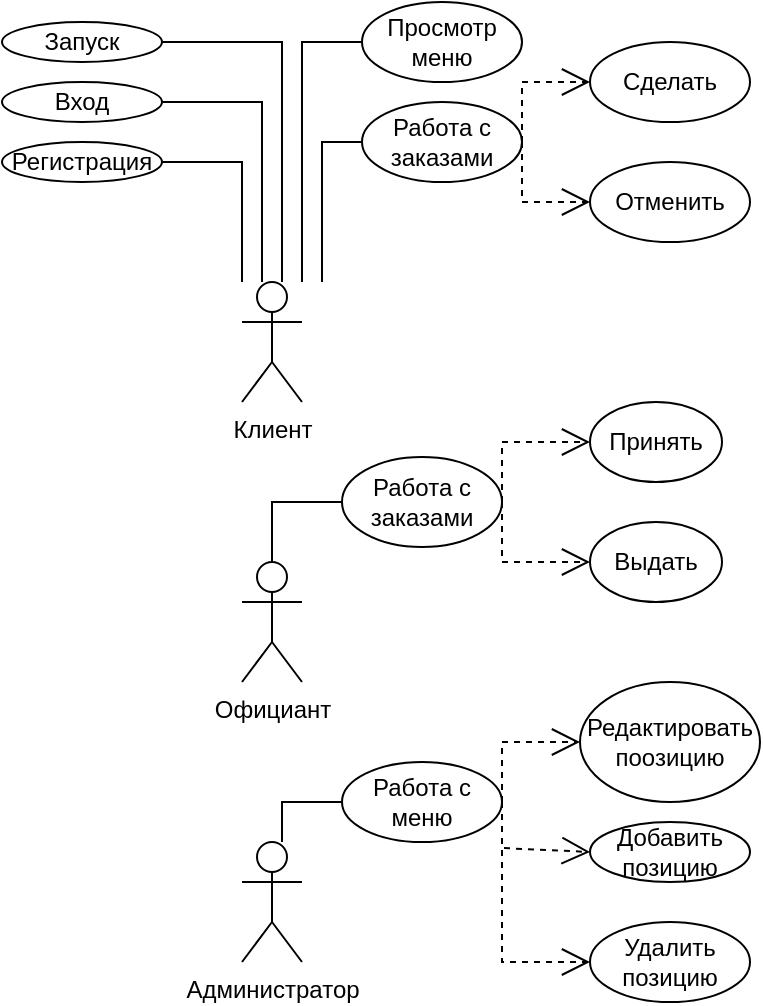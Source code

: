 <mxfile version="20.7.4" type="device"><diagram id="0IGd4lo29j1MvU_VLNlz" name="Страница 1"><mxGraphModel dx="819" dy="482" grid="1" gridSize="10" guides="1" tooltips="1" connect="1" arrows="1" fold="1" page="1" pageScale="1" pageWidth="827" pageHeight="1169" math="0" shadow="0"><root><mxCell id="0"/><mxCell id="1" parent="0"/><mxCell id="bGXwNvkmvV8aNvhXHTD2-5" value="Клиент" style="shape=umlActor;verticalLabelPosition=bottom;verticalAlign=top;html=1;outlineConnect=0;" parent="1" vertex="1"><mxGeometry x="240" y="170" width="30" height="60" as="geometry"/></mxCell><mxCell id="bGXwNvkmvV8aNvhXHTD2-6" value="Вход" style="ellipse;whiteSpace=wrap;html=1;" parent="1" vertex="1"><mxGeometry x="120" y="70" width="80" height="20" as="geometry"/></mxCell><mxCell id="bGXwNvkmvV8aNvhXHTD2-7" value="Регистрация" style="ellipse;whiteSpace=wrap;html=1;" parent="1" vertex="1"><mxGeometry x="120" y="100" width="80" height="20" as="geometry"/></mxCell><mxCell id="bGXwNvkmvV8aNvhXHTD2-10" value="" style="endArrow=none;html=1;rounded=0;entryX=1;entryY=0.5;entryDx=0;entryDy=0;" parent="1" target="bGXwNvkmvV8aNvhXHTD2-11" edge="1"><mxGeometry width="50" height="50" relative="1" as="geometry"><mxPoint x="260" y="170" as="sourcePoint"/><mxPoint x="260" y="50" as="targetPoint"/><Array as="points"><mxPoint x="260" y="50"/></Array></mxGeometry></mxCell><mxCell id="bGXwNvkmvV8aNvhXHTD2-11" value="Запуск" style="ellipse;whiteSpace=wrap;html=1;" parent="1" vertex="1"><mxGeometry x="120" y="40" width="80" height="20" as="geometry"/></mxCell><mxCell id="bGXwNvkmvV8aNvhXHTD2-12" value="" style="endArrow=none;html=1;rounded=0;entryX=0;entryY=0.5;entryDx=0;entryDy=0;" parent="1" target="bGXwNvkmvV8aNvhXHTD2-15" edge="1"><mxGeometry width="50" height="50" relative="1" as="geometry"><mxPoint x="270" y="170" as="sourcePoint"/><mxPoint x="270" y="50.0" as="targetPoint"/><Array as="points"><mxPoint x="270" y="50"/></Array></mxGeometry></mxCell><mxCell id="bGXwNvkmvV8aNvhXHTD2-13" value="" style="endArrow=none;html=1;rounded=0;entryX=1;entryY=0.5;entryDx=0;entryDy=0;" parent="1" target="bGXwNvkmvV8aNvhXHTD2-7" edge="1"><mxGeometry width="50" height="50" relative="1" as="geometry"><mxPoint x="240.0" y="170" as="sourcePoint"/><mxPoint x="240.0" y="50.0" as="targetPoint"/><Array as="points"><mxPoint x="240" y="110"/></Array></mxGeometry></mxCell><mxCell id="bGXwNvkmvV8aNvhXHTD2-14" value="" style="endArrow=none;html=1;rounded=0;entryX=1;entryY=0.5;entryDx=0;entryDy=0;" parent="1" target="bGXwNvkmvV8aNvhXHTD2-6" edge="1"><mxGeometry width="50" height="50" relative="1" as="geometry"><mxPoint x="250.0" y="170" as="sourcePoint"/><mxPoint x="250.0" y="50.0" as="targetPoint"/><Array as="points"><mxPoint x="250" y="80"/></Array></mxGeometry></mxCell><mxCell id="bGXwNvkmvV8aNvhXHTD2-15" value="Просмотр меню" style="ellipse;whiteSpace=wrap;html=1;" parent="1" vertex="1"><mxGeometry x="300" y="30" width="80" height="40" as="geometry"/></mxCell><mxCell id="bGXwNvkmvV8aNvhXHTD2-16" value="Официант" style="shape=umlActor;verticalLabelPosition=bottom;verticalAlign=top;html=1;outlineConnect=0;" parent="1" vertex="1"><mxGeometry x="240" y="310" width="30" height="60" as="geometry"/></mxCell><mxCell id="bGXwNvkmvV8aNvhXHTD2-21" value="" style="endArrow=none;html=1;rounded=0;entryX=0;entryY=0.5;entryDx=0;entryDy=0;exitX=0.5;exitY=0;exitDx=0;exitDy=0;exitPerimeter=0;" parent="1" target="bGXwNvkmvV8aNvhXHTD2-22" edge="1" source="bGXwNvkmvV8aNvhXHTD2-16"><mxGeometry width="50" height="50" relative="1" as="geometry"><mxPoint x="260" y="310" as="sourcePoint"/><mxPoint x="260" y="280" as="targetPoint"/><Array as="points"><mxPoint x="255" y="280"/></Array></mxGeometry></mxCell><mxCell id="bGXwNvkmvV8aNvhXHTD2-22" value="Работа с заказами" style="ellipse;whiteSpace=wrap;html=1;" parent="1" vertex="1"><mxGeometry x="290" y="257.5" width="80" height="45" as="geometry"/></mxCell><mxCell id="bGXwNvkmvV8aNvhXHTD2-23" value="" style="endArrow=open;endSize=12;dashed=1;html=1;rounded=0;exitX=1;exitY=0.5;exitDx=0;exitDy=0;entryX=0;entryY=0.5;entryDx=0;entryDy=0;" parent="1" source="bGXwNvkmvV8aNvhXHTD2-22" target="bGXwNvkmvV8aNvhXHTD2-24" edge="1"><mxGeometry width="160" relative="1" as="geometry"><mxPoint x="410" y="290" as="sourcePoint"/><mxPoint x="340" y="190" as="targetPoint"/><Array as="points"><mxPoint x="370" y="250"/></Array></mxGeometry></mxCell><mxCell id="bGXwNvkmvV8aNvhXHTD2-24" value="Принять" style="ellipse;whiteSpace=wrap;html=1;" parent="1" vertex="1"><mxGeometry x="414" y="230" width="66" height="40" as="geometry"/></mxCell><mxCell id="bGXwNvkmvV8aNvhXHTD2-27" value="Администратор" style="shape=umlActor;verticalLabelPosition=bottom;verticalAlign=top;html=1;outlineConnect=0;" parent="1" vertex="1"><mxGeometry x="240" y="450" width="30" height="60" as="geometry"/></mxCell><mxCell id="bGXwNvkmvV8aNvhXHTD2-29" value="Работа с меню" style="ellipse;whiteSpace=wrap;html=1;" parent="1" vertex="1"><mxGeometry x="290" y="410" width="80" height="40" as="geometry"/></mxCell><mxCell id="bGXwNvkmvV8aNvhXHTD2-30" value="" style="endArrow=open;endSize=12;dashed=1;html=1;rounded=0;entryX=0;entryY=0.5;entryDx=0;entryDy=0;exitX=1;exitY=0.5;exitDx=0;exitDy=0;" parent="1" source="bGXwNvkmvV8aNvhXHTD2-29" target="bGXwNvkmvV8aNvhXHTD2-32" edge="1"><mxGeometry width="160" relative="1" as="geometry"><mxPoint x="390" y="430" as="sourcePoint"/><mxPoint x="410" y="424.63" as="targetPoint"/><Array as="points"><mxPoint x="370" y="400"/></Array></mxGeometry></mxCell><mxCell id="bGXwNvkmvV8aNvhXHTD2-32" value="Редактировать поозицию" style="ellipse;whiteSpace=wrap;html=1;" parent="1" vertex="1"><mxGeometry x="409" y="370" width="90" height="60" as="geometry"/></mxCell><mxCell id="bGXwNvkmvV8aNvhXHTD2-34" value="Добавить позицию" style="ellipse;whiteSpace=wrap;html=1;" parent="1" vertex="1"><mxGeometry x="414" y="440" width="80" height="30" as="geometry"/></mxCell><mxCell id="bGXwNvkmvV8aNvhXHTD2-35" value="" style="endArrow=open;endSize=12;dashed=1;html=1;rounded=0;entryX=0;entryY=0.5;entryDx=0;entryDy=0;exitX=1;exitY=0.5;exitDx=0;exitDy=0;" parent="1" source="bGXwNvkmvV8aNvhXHTD2-29" target="bGXwNvkmvV8aNvhXHTD2-34" edge="1"><mxGeometry width="160" relative="1" as="geometry"><mxPoint x="368.459" y="445.541" as="sourcePoint"/><mxPoint x="420" y="555" as="targetPoint"/><Array as="points"><mxPoint x="370" y="453"/></Array></mxGeometry></mxCell><mxCell id="gSE88ryynQfz-dlZ2ELQ-1" value="" style="endArrow=none;html=1;rounded=0;entryX=0;entryY=0.5;entryDx=0;entryDy=0;" parent="1" target="gSE88ryynQfz-dlZ2ELQ-2" edge="1"><mxGeometry width="50" height="50" relative="1" as="geometry"><mxPoint x="280" y="170" as="sourcePoint"/><mxPoint x="280" y="60.0" as="targetPoint"/><Array as="points"><mxPoint x="280" y="100"/></Array></mxGeometry></mxCell><mxCell id="gSE88ryynQfz-dlZ2ELQ-2" value="Работа с заказами" style="ellipse;whiteSpace=wrap;html=1;" parent="1" vertex="1"><mxGeometry x="300" y="80" width="80" height="40" as="geometry"/></mxCell><mxCell id="gSE88ryynQfz-dlZ2ELQ-3" value="Выдать" style="ellipse;whiteSpace=wrap;html=1;" parent="1" vertex="1"><mxGeometry x="414" y="290" width="66" height="40" as="geometry"/></mxCell><mxCell id="gSE88ryynQfz-dlZ2ELQ-4" value="" style="endArrow=open;endSize=12;dashed=1;html=1;rounded=0;entryX=0;entryY=0.5;entryDx=0;entryDy=0;exitX=1;exitY=0.5;exitDx=0;exitDy=0;" parent="1" source="bGXwNvkmvV8aNvhXHTD2-22" target="gSE88ryynQfz-dlZ2ELQ-3" edge="1"><mxGeometry width="160" relative="1" as="geometry"><mxPoint x="380.0" y="290" as="sourcePoint"/><mxPoint x="420" y="290" as="targetPoint"/><Array as="points"><mxPoint x="370" y="310"/></Array></mxGeometry></mxCell><mxCell id="gSE88ryynQfz-dlZ2ELQ-6" value="" style="endArrow=none;html=1;rounded=0;entryX=0;entryY=0.5;entryDx=0;entryDy=0;" parent="1" target="bGXwNvkmvV8aNvhXHTD2-29" edge="1"><mxGeometry width="50" height="50" relative="1" as="geometry"><mxPoint x="260" y="450" as="sourcePoint"/><mxPoint x="300.0" y="290.0" as="targetPoint"/><Array as="points"><mxPoint x="260" y="430"/></Array></mxGeometry></mxCell><mxCell id="d3afHLygNIOn1xXMTSkr-1" value="Сделать" style="ellipse;whiteSpace=wrap;html=1;" vertex="1" parent="1"><mxGeometry x="414" y="50" width="80" height="40" as="geometry"/></mxCell><mxCell id="d3afHLygNIOn1xXMTSkr-2" value="Отменить" style="ellipse;whiteSpace=wrap;html=1;" vertex="1" parent="1"><mxGeometry x="414" y="110" width="80" height="40" as="geometry"/></mxCell><mxCell id="d3afHLygNIOn1xXMTSkr-5" value="" style="endArrow=open;endSize=12;dashed=1;html=1;rounded=0;entryX=0;entryY=0.5;entryDx=0;entryDy=0;exitX=1;exitY=0.5;exitDx=0;exitDy=0;" edge="1" parent="1" source="gSE88ryynQfz-dlZ2ELQ-2" target="d3afHLygNIOn1xXMTSkr-2"><mxGeometry width="160" relative="1" as="geometry"><mxPoint x="380.0" y="99.71" as="sourcePoint"/><mxPoint x="420" y="99.71" as="targetPoint"/><Array as="points"><mxPoint x="380" y="130"/></Array></mxGeometry></mxCell><mxCell id="d3afHLygNIOn1xXMTSkr-6" value="" style="endArrow=open;endSize=12;dashed=1;html=1;rounded=0;entryX=0;entryY=0.5;entryDx=0;entryDy=0;exitX=1;exitY=0.5;exitDx=0;exitDy=0;" edge="1" parent="1" source="gSE88ryynQfz-dlZ2ELQ-2" target="d3afHLygNIOn1xXMTSkr-1"><mxGeometry width="160" relative="1" as="geometry"><mxPoint x="390" y="110" as="sourcePoint"/><mxPoint x="420" y="150" as="targetPoint"/><Array as="points"><mxPoint x="380" y="70"/></Array></mxGeometry></mxCell><mxCell id="d3afHLygNIOn1xXMTSkr-7" value="Удалить позицию" style="ellipse;whiteSpace=wrap;html=1;" vertex="1" parent="1"><mxGeometry x="414" y="490" width="80" height="40" as="geometry"/></mxCell><mxCell id="d3afHLygNIOn1xXMTSkr-8" value="" style="endArrow=open;endSize=12;dashed=1;html=1;rounded=0;entryX=0;entryY=0.5;entryDx=0;entryDy=0;exitX=1;exitY=0.5;exitDx=0;exitDy=0;" edge="1" parent="1" target="d3afHLygNIOn1xXMTSkr-7" source="bGXwNvkmvV8aNvhXHTD2-29"><mxGeometry width="160" relative="1" as="geometry"><mxPoint x="370" y="465" as="sourcePoint"/><mxPoint x="420" y="590" as="targetPoint"/><Array as="points"><mxPoint x="370" y="510"/></Array></mxGeometry></mxCell></root></mxGraphModel></diagram></mxfile>